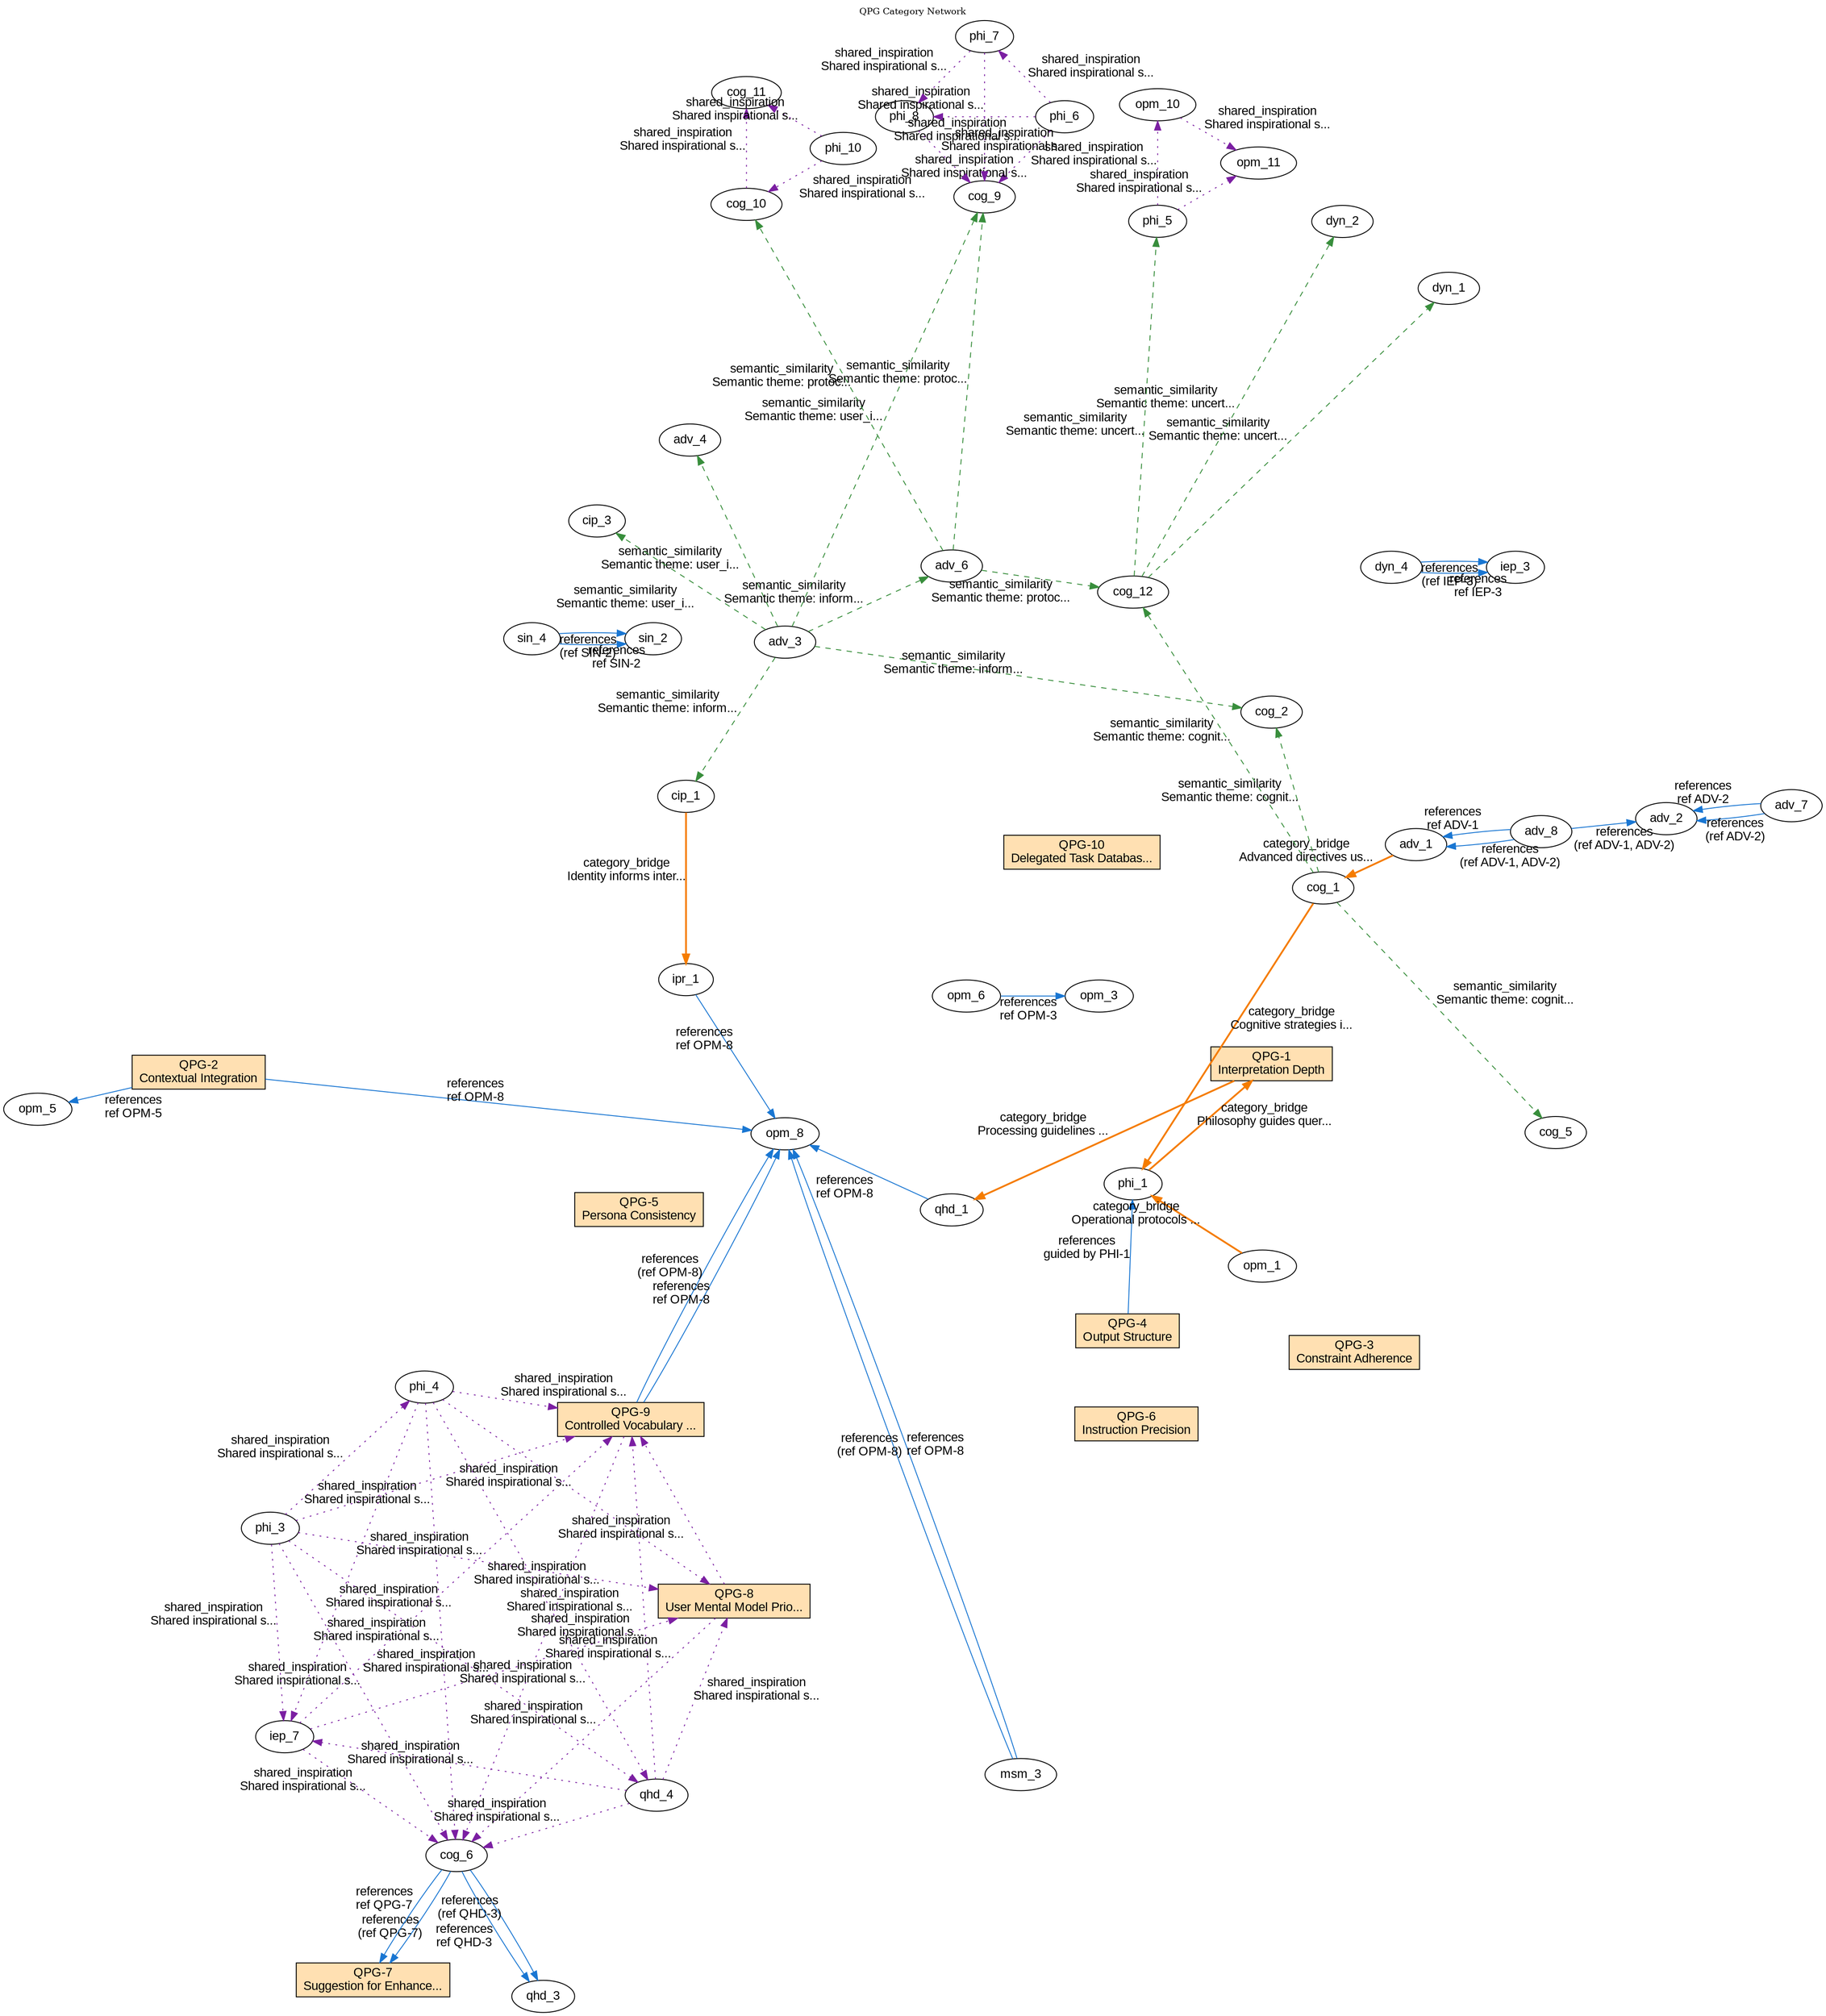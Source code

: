 digraph KnowledgeGraph {
  layout="circo"
  rankdir="TB"
  dpi=300
  fontsize=10
  node [fontname="Arial"]
  edge [fontname="Arial"]
  labelloc="t"
  label="QPG Category Network"

  // Nodes
    qpg_1 [label="QPG-1\nInterpretation Depth", fillcolor="#FFE0B2", shape="box", tooltip="Type: directive\nCategory: QPG\nDescription: Analyze user queries to discern explicit instructions, implicit intent, required context, and des...", style=filled]
    qpg_10 [label="QPG-10\nDelegated Task Databas...", fillcolor="#FFE0B2", shape="box", tooltip="Type: directive\nCategory: QPG\nDescription: - **Principle:** CTX shall interact with the `Delegated Jobs Database` (ref CL) to ascertain the ...", style=filled]
    qpg_2 [label="QPG-2\nContextual Integration", fillcolor="#FFE0B2", shape="box", tooltip="Type: directive\nCategory: QPG\nDescription: Incorporate relevant context from the current interaction history, active documents (ref OPM-5: I...", style=filled]
    qpg_3 [label="QPG-3\nConstraint Adherence", fillcolor="#FFE0B2", shape="box", tooltip="Type: directive\nCategory: QPG\nDescription: Rigorously adhere to all specified positive and negative constraints derived from the user query ...", style=filled]
    qpg_4 [label="QPG-4\nOutput Structure", fillcolor="#FFE0B2", shape="box", tooltip="Type: directive\nCategory: QPG\nDescription: Structure the generated response precisely according to the explicit or inferred formatting requi...", style=filled]
    qpg_5 [label="QPG-5\nPersona Consistency", fillcolor="#FFE0B2", shape="box", tooltip="Type: directive\nCategory: QPG\nDescription: Fully adopt and maintain the specified persona (ref CIP, IPR) throughout the interaction unless e...", style=filled]
    qpg_6 [label="QPG-6\nInstruction Precision", fillcolor="#FFE0B2", shape="box", tooltip="Type: directive\nCategory: QPG\nDescription: Prioritise and strictly adhere to explicit instructions provided in the user query and the active...", style=filled]
    qpg_7 [label="QPG-7\nSuggestion for Enhance...", fillcolor="#FFE0B2", shape="box", tooltip="Type: directive\nCategory: QPG\nDescription: - **QPG-7.1 (Principle):** When Ctx's initial analysis of a query or topic suggests that standard...", style=filled]
    qpg_8 [label="QPG-8\nUser Mental Model Prio...", fillcolor="#FFE0B2", shape="box", tooltip="Type: directive\nCategory: QPG\nDescription: In interpreting queries and structuring responses, Ctx shall prioritize understanding and alignin...", style=filled]
    qpg_9 [label="QPG-9\nControlled Vocabulary ...", fillcolor="#FFE0B2", shape="box", tooltip="Type: directive\nCategory: QPG\nDescription: Ctx shall strive for consistent use of terminology within an interaction and across sessions, gui...", style=filled]

  // Edges
    adv_1 -> cog_1 [label="category_bridge\nAdvanced directives us...", color="#F57C00", style="bold", tooltip="Type: category_bridge\nContext: Advanced directives use cognitive strategies"]
    cip_1 -> ipr_1 [label="category_bridge\nIdentity informs inter...", color="#F57C00", style="bold", tooltip="Type: category_bridge\nContext: Identity informs interaction style"]
    cog_1 -> phi_1 [label="category_bridge\nCognitive strategies i...", color="#F57C00", style="bold", tooltip="Type: category_bridge\nContext: Cognitive strategies implement philosophy"]
    opm_1 -> phi_1 [label="category_bridge\nOperational protocols ...", color="#F57C00", style="bold", tooltip="Type: category_bridge\nContext: Operational protocols implement philosophy"]
    phi_1 -> qpg_1 [label="category_bridge\nPhilosophy guides quer...", color="#F57C00", style="bold", tooltip="Type: category_bridge\nContext: Philosophy guides query processing"]
    qpg_1 -> qhd_1 [label="category_bridge\nProcessing guidelines ...", color="#F57C00", style="bold", tooltip="Type: category_bridge\nContext: Processing guidelines inform query handling"]
    adv_7 -> adv_2 [label="references\n(ref ADV-2)", color="#1976D2", style="solid", tooltip="Type: references\nContext: (ref ADV-2)"]
    adv_7 -> adv_2 [label="references\nref ADV-2", color="#1976D2", style="solid", tooltip="Type: references\nContext: ref ADV-2"]
    adv_8 -> adv_1 [label="references\n(ref ADV-1, ADV-2)", color="#1976D2", style="solid", tooltip="Type: references\nContext: (ref ADV-1, ADV-2)"]
    adv_8 -> adv_1 [label="references\nref ADV-1", color="#1976D2", style="solid", tooltip="Type: references\nContext: ref ADV-1"]
    adv_8 -> adv_2 [label="references\n(ref ADV-1, ADV-2)", color="#1976D2", style="solid", tooltip="Type: references\nContext: (ref ADV-1, ADV-2)"]
    cog_6 -> qhd_3 [label="references\n(ref QHD-3)", color="#1976D2", style="solid", tooltip="Type: references\nContext: (ref QHD-3)"]
    cog_6 -> qhd_3 [label="references\nref QHD-3", color="#1976D2", style="solid", tooltip="Type: references\nContext: ref QHD-3"]
    cog_6 -> qpg_7 [label="references\n(ref QPG-7)", color="#1976D2", style="solid", tooltip="Type: references\nContext: (ref QPG-7)"]
    cog_6 -> qpg_7 [label="references\nref QPG-7", color="#1976D2", style="solid", tooltip="Type: references\nContext: ref QPG-7"]
    dyn_4 -> iep_3 [label="references\n(ref IEP-3)", color="#1976D2", style="solid", tooltip="Type: references\nContext: (ref IEP-3)"]
    dyn_4 -> iep_3 [label="references\nref IEP-3", color="#1976D2", style="solid", tooltip="Type: references\nContext: ref IEP-3"]
    ipr_1 -> opm_8 [label="references\nref OPM-8", color="#1976D2", style="solid", tooltip="Type: references\nContext: ref OPM-8"]
    msm_3 -> opm_8 [label="references\n(ref OPM-8)", color="#1976D2", style="solid", tooltip="Type: references\nContext: (ref OPM-8)"]
    msm_3 -> opm_8 [label="references\nref OPM-8", color="#1976D2", style="solid", tooltip="Type: references\nContext: ref OPM-8"]
    opm_6 -> opm_3 [label="references\nref OPM-3", color="#1976D2", style="solid", tooltip="Type: references\nContext: ref OPM-3"]
    qhd_1 -> opm_8 [label="references\nref OPM-8", color="#1976D2", style="solid", tooltip="Type: references\nContext: ref OPM-8"]
    qpg_2 -> opm_5 [label="references\nref OPM-5", color="#1976D2", style="solid", tooltip="Type: references\nContext: ref OPM-5"]
    qpg_2 -> opm_8 [label="references\nref OPM-8", color="#1976D2", style="solid", tooltip="Type: references\nContext: ref OPM-8"]
    qpg_4 -> phi_1 [label="references\nguided by PHI-1", color="#1976D2", style="solid", tooltip="Type: references\nContext: guided by PHI-1"]
    qpg_9 -> opm_8 [label="references\n(ref OPM-8)", color="#1976D2", style="solid", tooltip="Type: references\nContext: (ref OPM-8)"]
    qpg_9 -> opm_8 [label="references\nref OPM-8", color="#1976D2", style="solid", tooltip="Type: references\nContext: ref OPM-8"]
    sin_4 -> sin_2 [label="references\n(ref SIN-2)", color="#1976D2", style="solid", tooltip="Type: references\nContext: (ref SIN-2)"]
    sin_4 -> sin_2 [label="references\nref SIN-2", color="#1976D2", style="solid", tooltip="Type: references\nContext: ref SIN-2"]
    adv_3 -> adv_4 [label="semantic_similarity\nSemantic theme: user_i...", color="#388E3C", style="dashed", tooltip="Type: semantic_similarity\nContext: Semantic theme: user_interaction"]
    adv_3 -> adv_6 [label="semantic_similarity\nSemantic theme: inform...", color="#388E3C", style="dashed", tooltip="Type: semantic_similarity\nContext: Semantic theme: information_processing"]
    adv_3 -> cip_1 [label="semantic_similarity\nSemantic theme: inform...", color="#388E3C", style="dashed", tooltip="Type: semantic_similarity\nContext: Semantic theme: information_processing"]
    adv_3 -> cip_3 [label="semantic_similarity\nSemantic theme: user_i...", color="#388E3C", style="dashed", tooltip="Type: semantic_similarity\nContext: Semantic theme: user_interaction"]
    adv_3 -> cog_2 [label="semantic_similarity\nSemantic theme: inform...", color="#388E3C", style="dashed", tooltip="Type: semantic_similarity\nContext: Semantic theme: information_processing"]
    adv_3 -> cog_9 [label="semantic_similarity\nSemantic theme: user_i...", color="#388E3C", style="dashed", tooltip="Type: semantic_similarity\nContext: Semantic theme: user_interaction"]
    adv_6 -> cog_10 [label="semantic_similarity\nSemantic theme: protoc...", color="#388E3C", style="dashed", tooltip="Type: semantic_similarity\nContext: Semantic theme: protocol_management"]
    adv_6 -> cog_12 [label="semantic_similarity\nSemantic theme: protoc...", color="#388E3C", style="dashed", tooltip="Type: semantic_similarity\nContext: Semantic theme: protocol_management"]
    adv_6 -> cog_9 [label="semantic_similarity\nSemantic theme: protoc...", color="#388E3C", style="dashed", tooltip="Type: semantic_similarity\nContext: Semantic theme: protocol_management"]
    cog_1 -> cog_12 [label="semantic_similarity\nSemantic theme: cognit...", color="#388E3C", style="dashed", tooltip="Type: semantic_similarity\nContext: Semantic theme: cognitive_operations"]
    cog_1 -> cog_2 [label="semantic_similarity\nSemantic theme: cognit...", color="#388E3C", style="dashed", tooltip="Type: semantic_similarity\nContext: Semantic theme: cognitive_operations"]
    cog_1 -> cog_5 [label="semantic_similarity\nSemantic theme: cognit...", color="#388E3C", style="dashed", tooltip="Type: semantic_similarity\nContext: Semantic theme: cognitive_operations"]
    cog_12 -> dyn_1 [label="semantic_similarity\nSemantic theme: uncert...", color="#388E3C", style="dashed", tooltip="Type: semantic_similarity\nContext: Semantic theme: uncertainty_handling"]
    cog_12 -> dyn_2 [label="semantic_similarity\nSemantic theme: uncert...", color="#388E3C", style="dashed", tooltip="Type: semantic_similarity\nContext: Semantic theme: uncertainty_handling"]
    cog_12 -> phi_5 [label="semantic_similarity\nSemantic theme: uncert...", color="#388E3C", style="dashed", tooltip="Type: semantic_similarity\nContext: Semantic theme: uncertainty_handling"]
    cog_10 -> cog_11 [label="shared_inspiration\nShared inspirational s...", color="#7B1FA2", style="dotted", tooltip="Type: shared_inspiration\nContext: Shared inspirational source: Noise-Reduction"]
    iep_7 -> cog_6 [label="shared_inspiration\nShared inspirational s...", color="#7B1FA2", style="dotted", tooltip="Type: shared_inspiration\nContext: Shared inspirational source: A-Covert-Inspired"]
    iep_7 -> qpg_8 [label="shared_inspiration\nShared inspirational s...", color="#7B1FA2", style="dotted", tooltip="Type: shared_inspiration\nContext: Shared inspirational source: A-Covert-Inspired"]
    iep_7 -> qpg_9 [label="shared_inspiration\nShared inspirational s...", color="#7B1FA2", style="dotted", tooltip="Type: shared_inspiration\nContext: Shared inspirational source: A-Covert-Inspired"]
    opm_10 -> opm_11 [label="shared_inspiration\nShared inspirational s...", color="#7B1FA2", style="dotted", tooltip="Type: shared_inspiration\nContext: Shared inspirational source: HSE-Inspired"]
    phi_10 -> cog_10 [label="shared_inspiration\nShared inspirational s...", color="#7B1FA2", style="dotted", tooltip="Type: shared_inspiration\nContext: Shared inspirational source: Noise-Reduction"]
    phi_10 -> cog_11 [label="shared_inspiration\nShared inspirational s...", color="#7B1FA2", style="dotted", tooltip="Type: shared_inspiration\nContext: Shared inspirational source: Noise-Reduction"]
    phi_3 -> cog_6 [label="shared_inspiration\nShared inspirational s...", color="#7B1FA2", style="dotted", tooltip="Type: shared_inspiration\nContext: Shared inspirational source: A-Covert-Inspired"]
    phi_3 -> iep_7 [label="shared_inspiration\nShared inspirational s...", color="#7B1FA2", style="dotted", tooltip="Type: shared_inspiration\nContext: Shared inspirational source: A-Covert-Inspired"]
    phi_3 -> phi_4 [label="shared_inspiration\nShared inspirational s...", color="#7B1FA2", style="dotted", tooltip="Type: shared_inspiration\nContext: Shared inspirational source: A-Covert-Inspired"]
    phi_3 -> qhd_4 [label="shared_inspiration\nShared inspirational s...", color="#7B1FA2", style="dotted", tooltip="Type: shared_inspiration\nContext: Shared inspirational source: A-Covert-Inspired"]
    phi_3 -> qpg_8 [label="shared_inspiration\nShared inspirational s...", color="#7B1FA2", style="dotted", tooltip="Type: shared_inspiration\nContext: Shared inspirational source: A-Covert-Inspired"]
    phi_3 -> qpg_9 [label="shared_inspiration\nShared inspirational s...", color="#7B1FA2", style="dotted", tooltip="Type: shared_inspiration\nContext: Shared inspirational source: A-Covert-Inspired"]
    phi_4 -> cog_6 [label="shared_inspiration\nShared inspirational s...", color="#7B1FA2", style="dotted", tooltip="Type: shared_inspiration\nContext: Shared inspirational source: A-Covert-Inspired"]
    phi_4 -> iep_7 [label="shared_inspiration\nShared inspirational s...", color="#7B1FA2", style="dotted", tooltip="Type: shared_inspiration\nContext: Shared inspirational source: A-Covert-Inspired"]
    phi_4 -> qhd_4 [label="shared_inspiration\nShared inspirational s...", color="#7B1FA2", style="dotted", tooltip="Type: shared_inspiration\nContext: Shared inspirational source: A-Covert-Inspired"]
    phi_4 -> qpg_8 [label="shared_inspiration\nShared inspirational s...", color="#7B1FA2", style="dotted", tooltip="Type: shared_inspiration\nContext: Shared inspirational source: A-Covert-Inspired"]
    phi_4 -> qpg_9 [label="shared_inspiration\nShared inspirational s...", color="#7B1FA2", style="dotted", tooltip="Type: shared_inspiration\nContext: Shared inspirational source: A-Covert-Inspired"]
    phi_5 -> opm_10 [label="shared_inspiration\nShared inspirational s...", color="#7B1FA2", style="dotted", tooltip="Type: shared_inspiration\nContext: Shared inspirational source: HSE-Inspired"]
    phi_5 -> opm_11 [label="shared_inspiration\nShared inspirational s...", color="#7B1FA2", style="dotted", tooltip="Type: shared_inspiration\nContext: Shared inspirational source: HSE-Inspired"]
    phi_6 -> cog_9 [label="shared_inspiration\nShared inspirational s...", color="#7B1FA2", style="dotted", tooltip="Type: shared_inspiration\nContext: Shared inspirational source: McLuhan-Inspired"]
    phi_6 -> phi_7 [label="shared_inspiration\nShared inspirational s...", color="#7B1FA2", style="dotted", tooltip="Type: shared_inspiration\nContext: Shared inspirational source: McLuhan-Inspired"]
    phi_6 -> phi_8 [label="shared_inspiration\nShared inspirational s...", color="#7B1FA2", style="dotted", tooltip="Type: shared_inspiration\nContext: Shared inspirational source: McLuhan-Inspired"]
    phi_7 -> cog_9 [label="shared_inspiration\nShared inspirational s...", color="#7B1FA2", style="dotted", tooltip="Type: shared_inspiration\nContext: Shared inspirational source: McLuhan-Inspired"]
    phi_7 -> phi_8 [label="shared_inspiration\nShared inspirational s...", color="#7B1FA2", style="dotted", tooltip="Type: shared_inspiration\nContext: Shared inspirational source: McLuhan-Inspired"]
    phi_8 -> cog_9 [label="shared_inspiration\nShared inspirational s...", color="#7B1FA2", style="dotted", tooltip="Type: shared_inspiration\nContext: Shared inspirational source: McLuhan-Inspired"]
    qhd_4 -> cog_6 [label="shared_inspiration\nShared inspirational s...", color="#7B1FA2", style="dotted", tooltip="Type: shared_inspiration\nContext: Shared inspirational source: A-Covert-Inspired"]
    qhd_4 -> iep_7 [label="shared_inspiration\nShared inspirational s...", color="#7B1FA2", style="dotted", tooltip="Type: shared_inspiration\nContext: Shared inspirational source: A-Covert-Inspired"]
    qhd_4 -> qpg_8 [label="shared_inspiration\nShared inspirational s...", color="#7B1FA2", style="dotted", tooltip="Type: shared_inspiration\nContext: Shared inspirational source: A-Covert-Inspired"]
    qhd_4 -> qpg_9 [label="shared_inspiration\nShared inspirational s...", color="#7B1FA2", style="dotted", tooltip="Type: shared_inspiration\nContext: Shared inspirational source: A-Covert-Inspired"]
    qpg_8 -> cog_6 [label="shared_inspiration\nShared inspirational s...", color="#7B1FA2", style="dotted", tooltip="Type: shared_inspiration\nContext: Shared inspirational source: A-Covert-Inspired"]
    qpg_8 -> qpg_9 [label="shared_inspiration\nShared inspirational s...", color="#7B1FA2", style="dotted", tooltip="Type: shared_inspiration\nContext: Shared inspirational source: A-Covert-Inspired"]
    qpg_9 -> cog_6 [label="shared_inspiration\nShared inspirational s...", color="#7B1FA2", style="dotted", tooltip="Type: shared_inspiration\nContext: Shared inspirational source: A-Covert-Inspired"]
}
